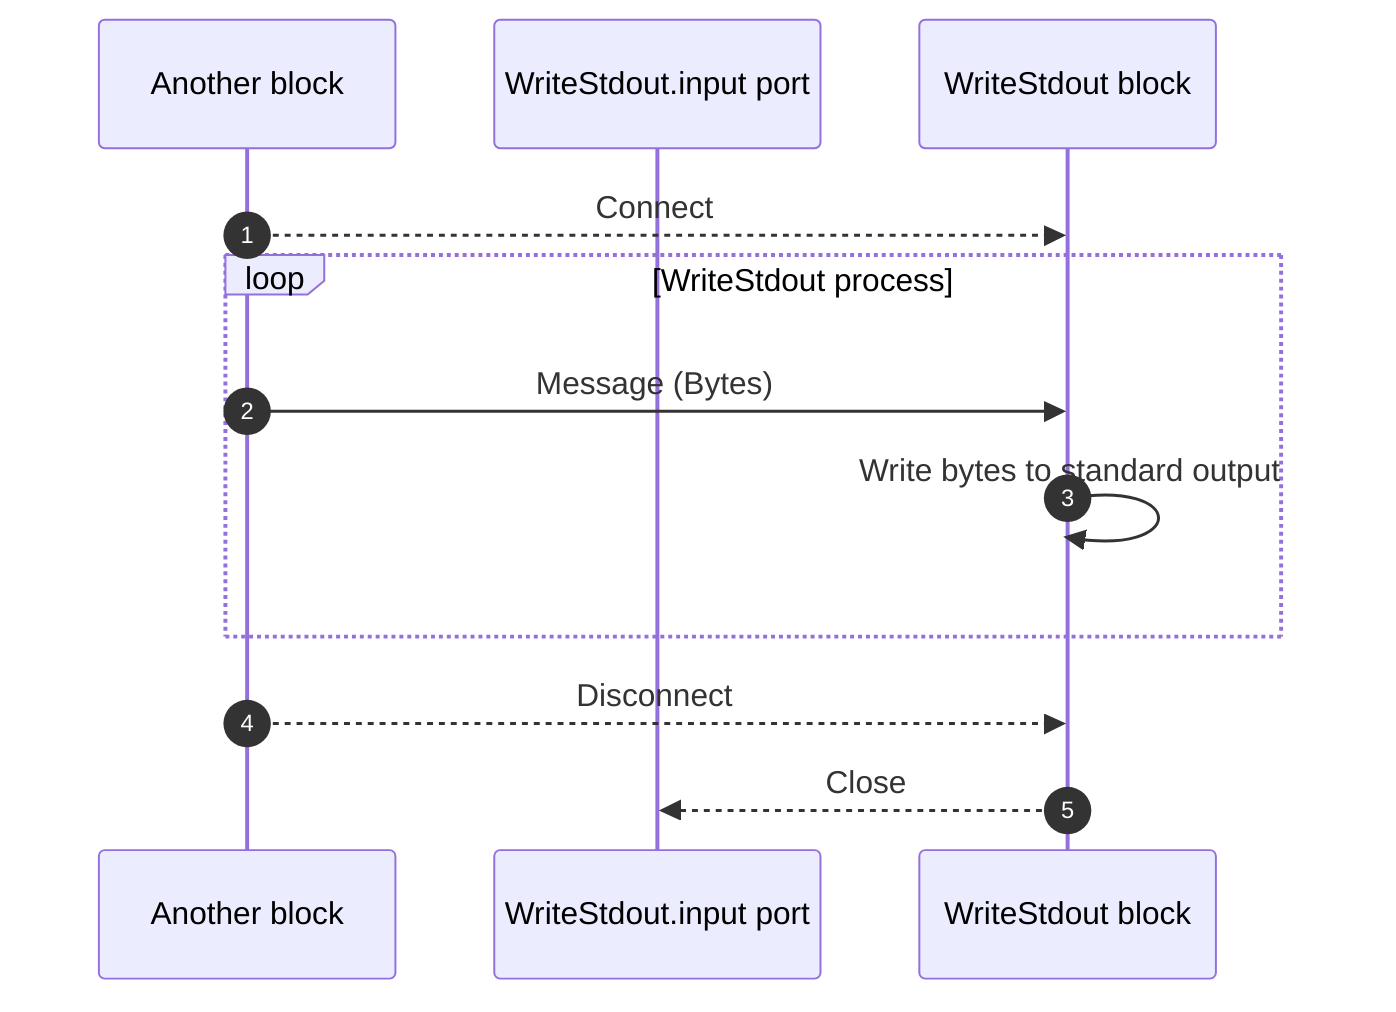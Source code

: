 sequenceDiagram
    autonumber
    participant BlockA as Another block
    participant WriteStdout.input as WriteStdout.input port
    participant WriteStdout as WriteStdout block

    BlockA-->>WriteStdout: Connect

    loop WriteStdout process
        BlockA->>WriteStdout: Message (Bytes)
        WriteStdout->>WriteStdout: Write bytes to standard output
    end

    BlockA-->>WriteStdout: Disconnect
    WriteStdout-->>WriteStdout.input: Close